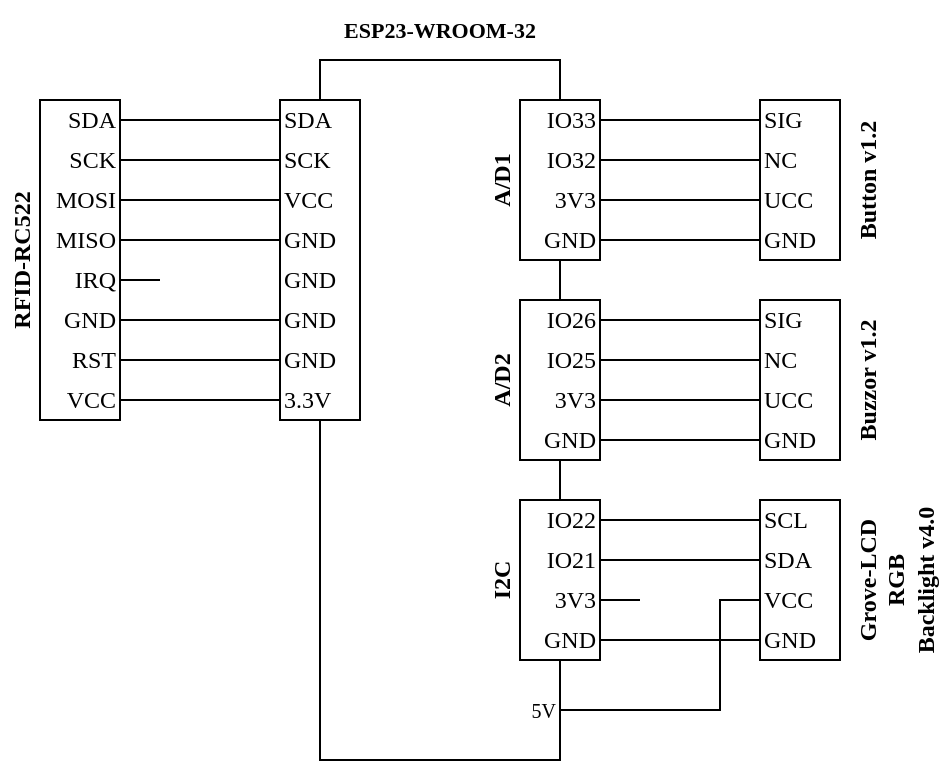 <mxfile version="13.3.6" type="github"><diagram name="Page-1" id="7e0a89b8-554c-2b80-1dc8-d5c74ca68de4"><mxGraphModel dx="1275" dy="265" grid="1" gridSize="10" guides="1" tooltips="1" connect="1" arrows="1" fold="1" page="0" pageScale="1" pageWidth="1100" pageHeight="850" background="#ffffff" math="0" shadow="0"><root><mxCell id="0"/><mxCell id="1" parent="0"/><mxCell id="OCFGjHANuw2ZX8k5ZYuI-47" value="" style="whiteSpace=wrap;html=1;rounded=0;fillColor=none;gradientColor=none;fontFamily=Verdana;align=left;" vertex="1" parent="1"><mxGeometry x="-580" y="100" width="120" height="350" as="geometry"/></mxCell><mxCell id="OCFGjHANuw2ZX8k5ZYuI-9" value="" style="whiteSpace=wrap;html=1;" vertex="1" parent="1"><mxGeometry x="-480" y="120" width="40" height="80" as="geometry"/></mxCell><mxCell id="OCFGjHANuw2ZX8k5ZYuI-10" value="IO33" style="text;html=1;strokeColor=none;fillColor=none;align=right;verticalAlign=middle;whiteSpace=wrap;rounded=0;fontFamily=Verdana;" vertex="1" parent="1"><mxGeometry x="-480" y="120" width="40" height="20" as="geometry"/></mxCell><mxCell id="OCFGjHANuw2ZX8k5ZYuI-11" value="IO32" style="text;html=1;strokeColor=none;fillColor=none;align=right;verticalAlign=middle;whiteSpace=wrap;rounded=0;fontFamily=Verdana;" vertex="1" parent="1"><mxGeometry x="-480" y="140" width="40" height="20" as="geometry"/></mxCell><mxCell id="OCFGjHANuw2ZX8k5ZYuI-12" value="3V3" style="text;html=1;strokeColor=none;fillColor=none;align=right;verticalAlign=middle;whiteSpace=wrap;rounded=0;fontFamily=Verdana;" vertex="1" parent="1"><mxGeometry x="-480" y="160" width="40" height="20" as="geometry"/></mxCell><mxCell id="OCFGjHANuw2ZX8k5ZYuI-13" value="GND" style="text;html=1;strokeColor=none;fillColor=none;align=right;verticalAlign=middle;whiteSpace=wrap;rounded=0;fontFamily=Verdana;" vertex="1" parent="1"><mxGeometry x="-480" y="180" width="40" height="20" as="geometry"/></mxCell><mxCell id="OCFGjHANuw2ZX8k5ZYuI-14" value="A/D1" style="text;html=1;strokeColor=none;fillColor=none;align=center;verticalAlign=bottom;whiteSpace=wrap;rounded=0;fontFamily=Verdana;fontStyle=1;horizontal=0;" vertex="1" parent="1"><mxGeometry x="-500" y="120" width="20" height="80" as="geometry"/></mxCell><mxCell id="OCFGjHANuw2ZX8k5ZYuI-18" value="" style="endArrow=none;html=1;fontFamily=Verdana;exitX=1;exitY=0.5;exitDx=0;exitDy=0;rounded=0;edgeStyle=elbowEdgeStyle;entryX=0;entryY=0.5;entryDx=0;entryDy=0;" edge="1" parent="1" source="OCFGjHANuw2ZX8k5ZYuI-10" target="OCFGjHANuw2ZX8k5ZYuI-36"><mxGeometry width="50" height="50" relative="1" as="geometry"><mxPoint x="-400" y="160" as="sourcePoint"/><mxPoint x="-420" y="130" as="targetPoint"/></mxGeometry></mxCell><mxCell id="OCFGjHANuw2ZX8k5ZYuI-20" value="" style="endArrow=none;html=1;fontFamily=Verdana;exitX=1;exitY=0.5;exitDx=0;exitDy=0;rounded=0;edgeStyle=elbowEdgeStyle;entryX=0;entryY=0.5;entryDx=0;entryDy=0;" edge="1" parent="1" source="OCFGjHANuw2ZX8k5ZYuI-11" target="OCFGjHANuw2ZX8k5ZYuI-37"><mxGeometry width="50" height="50" relative="1" as="geometry"><mxPoint x="-430" y="140" as="sourcePoint"/><mxPoint x="-420" y="150" as="targetPoint"/></mxGeometry></mxCell><mxCell id="OCFGjHANuw2ZX8k5ZYuI-21" value="" style="endArrow=none;html=1;fontFamily=Verdana;exitX=1;exitY=0.5;exitDx=0;exitDy=0;rounded=0;edgeStyle=elbowEdgeStyle;entryX=0;entryY=0.5;entryDx=0;entryDy=0;" edge="1" parent="1" source="OCFGjHANuw2ZX8k5ZYuI-12" target="OCFGjHANuw2ZX8k5ZYuI-38"><mxGeometry width="50" height="50" relative="1" as="geometry"><mxPoint x="-430" y="160" as="sourcePoint"/><mxPoint x="-420" y="170" as="targetPoint"/></mxGeometry></mxCell><mxCell id="OCFGjHANuw2ZX8k5ZYuI-22" value="" style="endArrow=none;html=1;fontFamily=Verdana;exitX=1;exitY=0.5;exitDx=0;exitDy=0;rounded=0;edgeStyle=elbowEdgeStyle;entryX=0;entryY=0.5;entryDx=0;entryDy=0;" edge="1" parent="1" source="OCFGjHANuw2ZX8k5ZYuI-13" target="OCFGjHANuw2ZX8k5ZYuI-39"><mxGeometry width="50" height="50" relative="1" as="geometry"><mxPoint x="-430" y="180" as="sourcePoint"/><mxPoint x="-420" y="190" as="targetPoint"/></mxGeometry></mxCell><mxCell id="OCFGjHANuw2ZX8k5ZYuI-35" value="" style="whiteSpace=wrap;html=1;" vertex="1" parent="1"><mxGeometry x="-360" y="120" width="40" height="80" as="geometry"/></mxCell><mxCell id="OCFGjHANuw2ZX8k5ZYuI-36" value="SIG" style="text;html=1;strokeColor=none;fillColor=none;align=left;verticalAlign=middle;whiteSpace=wrap;rounded=0;fontFamily=Verdana;" vertex="1" parent="1"><mxGeometry x="-360" y="120" width="40" height="20" as="geometry"/></mxCell><mxCell id="OCFGjHANuw2ZX8k5ZYuI-37" value="NC" style="text;html=1;strokeColor=none;fillColor=none;align=left;verticalAlign=middle;whiteSpace=wrap;rounded=0;fontFamily=Verdana;" vertex="1" parent="1"><mxGeometry x="-360" y="140" width="40" height="20" as="geometry"/></mxCell><mxCell id="OCFGjHANuw2ZX8k5ZYuI-38" value="UCC" style="text;html=1;strokeColor=none;fillColor=none;align=left;verticalAlign=middle;whiteSpace=wrap;rounded=0;fontFamily=Verdana;" vertex="1" parent="1"><mxGeometry x="-360" y="160" width="40" height="20" as="geometry"/></mxCell><mxCell id="OCFGjHANuw2ZX8k5ZYuI-39" value="GND" style="text;html=1;strokeColor=none;fillColor=none;align=left;verticalAlign=middle;whiteSpace=wrap;rounded=0;fontFamily=Verdana;" vertex="1" parent="1"><mxGeometry x="-360" y="180" width="40" height="20" as="geometry"/></mxCell><mxCell id="OCFGjHANuw2ZX8k5ZYuI-40" value="Button v1.2" style="text;html=1;strokeColor=none;fillColor=none;align=center;verticalAlign=top;whiteSpace=wrap;rounded=0;fontFamily=Verdana;fontStyle=1;horizontal=0;" vertex="1" parent="1"><mxGeometry x="-320" y="120" width="20" height="80" as="geometry"/></mxCell><mxCell id="OCFGjHANuw2ZX8k5ZYuI-48" value="" style="whiteSpace=wrap;html=1;" vertex="1" parent="1"><mxGeometry x="-480" y="220" width="40" height="80" as="geometry"/></mxCell><mxCell id="OCFGjHANuw2ZX8k5ZYuI-49" value="IO26" style="text;html=1;strokeColor=none;fillColor=none;align=right;verticalAlign=middle;whiteSpace=wrap;rounded=0;fontFamily=Verdana;" vertex="1" parent="1"><mxGeometry x="-480" y="220" width="40" height="20" as="geometry"/></mxCell><mxCell id="OCFGjHANuw2ZX8k5ZYuI-50" value="IO25" style="text;html=1;strokeColor=none;fillColor=none;align=right;verticalAlign=middle;whiteSpace=wrap;rounded=0;fontFamily=Verdana;" vertex="1" parent="1"><mxGeometry x="-480" y="240" width="40" height="20" as="geometry"/></mxCell><mxCell id="OCFGjHANuw2ZX8k5ZYuI-51" value="3V3" style="text;html=1;strokeColor=none;fillColor=none;align=right;verticalAlign=middle;whiteSpace=wrap;rounded=0;fontFamily=Verdana;" vertex="1" parent="1"><mxGeometry x="-480" y="260" width="40" height="20" as="geometry"/></mxCell><mxCell id="OCFGjHANuw2ZX8k5ZYuI-52" value="GND" style="text;html=1;strokeColor=none;fillColor=none;align=right;verticalAlign=middle;whiteSpace=wrap;rounded=0;fontFamily=Verdana;" vertex="1" parent="1"><mxGeometry x="-480" y="280" width="40" height="20" as="geometry"/></mxCell><mxCell id="OCFGjHANuw2ZX8k5ZYuI-53" value="A/D2" style="text;html=1;strokeColor=none;fillColor=none;align=center;verticalAlign=bottom;whiteSpace=wrap;rounded=0;fontFamily=Verdana;fontStyle=1;horizontal=0;" vertex="1" parent="1"><mxGeometry x="-500" y="220" width="20" height="80" as="geometry"/></mxCell><mxCell id="OCFGjHANuw2ZX8k5ZYuI-54" value="" style="endArrow=none;html=1;fontFamily=Verdana;exitX=1;exitY=0.5;exitDx=0;exitDy=0;rounded=0;edgeStyle=elbowEdgeStyle;entryX=0;entryY=0.5;entryDx=0;entryDy=0;" edge="1" parent="1" source="OCFGjHANuw2ZX8k5ZYuI-49" target="OCFGjHANuw2ZX8k5ZYuI-59"><mxGeometry width="50" height="50" relative="1" as="geometry"><mxPoint x="-400" y="260" as="sourcePoint"/><mxPoint x="-420" y="230" as="targetPoint"/></mxGeometry></mxCell><mxCell id="OCFGjHANuw2ZX8k5ZYuI-55" value="" style="endArrow=none;html=1;fontFamily=Verdana;exitX=1;exitY=0.5;exitDx=0;exitDy=0;rounded=0;edgeStyle=elbowEdgeStyle;entryX=0;entryY=0.5;entryDx=0;entryDy=0;" edge="1" parent="1" source="OCFGjHANuw2ZX8k5ZYuI-50" target="OCFGjHANuw2ZX8k5ZYuI-60"><mxGeometry width="50" height="50" relative="1" as="geometry"><mxPoint x="-430" y="240" as="sourcePoint"/><mxPoint x="-420" y="250" as="targetPoint"/></mxGeometry></mxCell><mxCell id="OCFGjHANuw2ZX8k5ZYuI-56" value="" style="endArrow=none;html=1;fontFamily=Verdana;exitX=1;exitY=0.5;exitDx=0;exitDy=0;rounded=0;edgeStyle=elbowEdgeStyle;entryX=0;entryY=0.5;entryDx=0;entryDy=0;" edge="1" parent="1" source="OCFGjHANuw2ZX8k5ZYuI-51" target="OCFGjHANuw2ZX8k5ZYuI-61"><mxGeometry width="50" height="50" relative="1" as="geometry"><mxPoint x="-430" y="260" as="sourcePoint"/><mxPoint x="-420" y="270" as="targetPoint"/></mxGeometry></mxCell><mxCell id="OCFGjHANuw2ZX8k5ZYuI-57" value="" style="endArrow=none;html=1;fontFamily=Verdana;exitX=1;exitY=0.5;exitDx=0;exitDy=0;rounded=0;edgeStyle=elbowEdgeStyle;entryX=0;entryY=0.5;entryDx=0;entryDy=0;" edge="1" parent="1" source="OCFGjHANuw2ZX8k5ZYuI-52" target="OCFGjHANuw2ZX8k5ZYuI-62"><mxGeometry width="50" height="50" relative="1" as="geometry"><mxPoint x="-430" y="280" as="sourcePoint"/><mxPoint x="-420" y="290" as="targetPoint"/></mxGeometry></mxCell><mxCell id="OCFGjHANuw2ZX8k5ZYuI-58" value="" style="whiteSpace=wrap;html=1;" vertex="1" parent="1"><mxGeometry x="-360" y="220" width="40" height="80" as="geometry"/></mxCell><mxCell id="OCFGjHANuw2ZX8k5ZYuI-59" value="SIG" style="text;html=1;strokeColor=none;fillColor=none;align=left;verticalAlign=middle;whiteSpace=wrap;rounded=0;fontFamily=Verdana;" vertex="1" parent="1"><mxGeometry x="-360" y="220" width="40" height="20" as="geometry"/></mxCell><mxCell id="OCFGjHANuw2ZX8k5ZYuI-60" value="NC" style="text;html=1;strokeColor=none;fillColor=none;align=left;verticalAlign=middle;whiteSpace=wrap;rounded=0;fontFamily=Verdana;" vertex="1" parent="1"><mxGeometry x="-360" y="240" width="40" height="20" as="geometry"/></mxCell><mxCell id="OCFGjHANuw2ZX8k5ZYuI-61" value="UCC" style="text;html=1;strokeColor=none;fillColor=none;align=left;verticalAlign=middle;whiteSpace=wrap;rounded=0;fontFamily=Verdana;" vertex="1" parent="1"><mxGeometry x="-360" y="260" width="40" height="20" as="geometry"/></mxCell><mxCell id="OCFGjHANuw2ZX8k5ZYuI-62" value="GND" style="text;html=1;strokeColor=none;fillColor=none;align=left;verticalAlign=middle;whiteSpace=wrap;rounded=0;fontFamily=Verdana;" vertex="1" parent="1"><mxGeometry x="-360" y="280" width="40" height="20" as="geometry"/></mxCell><mxCell id="OCFGjHANuw2ZX8k5ZYuI-63" value="Buzzor v1.2" style="text;html=1;strokeColor=none;fillColor=none;align=center;verticalAlign=top;whiteSpace=wrap;rounded=0;fontFamily=Verdana;fontStyle=1;horizontal=0;" vertex="1" parent="1"><mxGeometry x="-320" y="220" width="20" height="80" as="geometry"/></mxCell><mxCell id="OCFGjHANuw2ZX8k5ZYuI-64" value="" style="whiteSpace=wrap;html=1;" vertex="1" parent="1"><mxGeometry x="-480" y="320" width="40" height="80" as="geometry"/></mxCell><mxCell id="OCFGjHANuw2ZX8k5ZYuI-65" value="IO22" style="text;html=1;strokeColor=none;fillColor=none;align=right;verticalAlign=middle;whiteSpace=wrap;rounded=0;fontFamily=Verdana;" vertex="1" parent="1"><mxGeometry x="-480" y="320" width="40" height="20" as="geometry"/></mxCell><mxCell id="OCFGjHANuw2ZX8k5ZYuI-66" value="IO21" style="text;html=1;strokeColor=none;fillColor=none;align=right;verticalAlign=middle;whiteSpace=wrap;rounded=0;fontFamily=Verdana;" vertex="1" parent="1"><mxGeometry x="-480" y="340" width="40" height="20" as="geometry"/></mxCell><mxCell id="OCFGjHANuw2ZX8k5ZYuI-67" value="3V3" style="text;html=1;strokeColor=none;fillColor=none;align=right;verticalAlign=middle;whiteSpace=wrap;rounded=0;fontFamily=Verdana;" vertex="1" parent="1"><mxGeometry x="-480" y="360" width="40" height="20" as="geometry"/></mxCell><mxCell id="OCFGjHANuw2ZX8k5ZYuI-68" value="GND" style="text;html=1;strokeColor=none;fillColor=none;align=right;verticalAlign=middle;whiteSpace=wrap;rounded=0;fontFamily=Verdana;" vertex="1" parent="1"><mxGeometry x="-480" y="380" width="40" height="20" as="geometry"/></mxCell><mxCell id="OCFGjHANuw2ZX8k5ZYuI-69" value="I2C" style="text;html=1;strokeColor=none;fillColor=none;align=center;verticalAlign=bottom;whiteSpace=wrap;rounded=0;fontFamily=Verdana;fontStyle=1;horizontal=0;" vertex="1" parent="1"><mxGeometry x="-500" y="320" width="20" height="80" as="geometry"/></mxCell><mxCell id="OCFGjHANuw2ZX8k5ZYuI-70" value="" style="endArrow=none;html=1;fontFamily=Verdana;exitX=1;exitY=0.5;exitDx=0;exitDy=0;rounded=0;edgeStyle=elbowEdgeStyle;entryX=0;entryY=0.5;entryDx=0;entryDy=0;" edge="1" parent="1" source="OCFGjHANuw2ZX8k5ZYuI-65" target="OCFGjHANuw2ZX8k5ZYuI-75"><mxGeometry width="50" height="50" relative="1" as="geometry"><mxPoint x="-400" y="360" as="sourcePoint"/><mxPoint x="-420" y="330" as="targetPoint"/></mxGeometry></mxCell><mxCell id="OCFGjHANuw2ZX8k5ZYuI-71" value="" style="endArrow=none;html=1;fontFamily=Verdana;exitX=1;exitY=0.5;exitDx=0;exitDy=0;rounded=0;edgeStyle=elbowEdgeStyle;entryX=0;entryY=0.5;entryDx=0;entryDy=0;" edge="1" parent="1" source="OCFGjHANuw2ZX8k5ZYuI-66" target="OCFGjHANuw2ZX8k5ZYuI-76"><mxGeometry width="50" height="50" relative="1" as="geometry"><mxPoint x="-430" y="340" as="sourcePoint"/><mxPoint x="-420" y="350" as="targetPoint"/></mxGeometry></mxCell><mxCell id="OCFGjHANuw2ZX8k5ZYuI-72" value="" style="endArrow=none;html=1;fontFamily=Verdana;exitX=1;exitY=0.5;exitDx=0;exitDy=0;rounded=0;edgeStyle=elbowEdgeStyle;" edge="1" parent="1" source="OCFGjHANuw2ZX8k5ZYuI-67"><mxGeometry width="50" height="50" relative="1" as="geometry"><mxPoint x="-430" y="360" as="sourcePoint"/><mxPoint x="-420" y="370" as="targetPoint"/></mxGeometry></mxCell><mxCell id="OCFGjHANuw2ZX8k5ZYuI-73" value="" style="endArrow=none;html=1;fontFamily=Verdana;exitX=1;exitY=0.5;exitDx=0;exitDy=0;rounded=0;edgeStyle=elbowEdgeStyle;entryX=0;entryY=0.5;entryDx=0;entryDy=0;" edge="1" parent="1" source="OCFGjHANuw2ZX8k5ZYuI-68" target="OCFGjHANuw2ZX8k5ZYuI-78"><mxGeometry width="50" height="50" relative="1" as="geometry"><mxPoint x="-430" y="380" as="sourcePoint"/><mxPoint x="-420" y="390" as="targetPoint"/></mxGeometry></mxCell><mxCell id="OCFGjHANuw2ZX8k5ZYuI-74" value="" style="whiteSpace=wrap;html=1;" vertex="1" parent="1"><mxGeometry x="-360" y="320" width="40" height="80" as="geometry"/></mxCell><mxCell id="OCFGjHANuw2ZX8k5ZYuI-75" value="SCL" style="text;html=1;strokeColor=none;fillColor=none;align=left;verticalAlign=middle;whiteSpace=wrap;rounded=0;fontFamily=Verdana;" vertex="1" parent="1"><mxGeometry x="-360" y="320" width="40" height="20" as="geometry"/></mxCell><mxCell id="OCFGjHANuw2ZX8k5ZYuI-76" value="SDA" style="text;html=1;strokeColor=none;fillColor=none;align=left;verticalAlign=middle;whiteSpace=wrap;rounded=0;fontFamily=Verdana;" vertex="1" parent="1"><mxGeometry x="-360" y="340" width="40" height="20" as="geometry"/></mxCell><mxCell id="OCFGjHANuw2ZX8k5ZYuI-112" style="edgeStyle=elbowEdgeStyle;rounded=0;orthogonalLoop=1;jettySize=auto;html=1;fontFamily=Verdana;fontSize=11;endArrow=none;endFill=0;entryX=1;entryY=0.5;entryDx=0;entryDy=0;" edge="1" parent="1" source="OCFGjHANuw2ZX8k5ZYuI-77" target="OCFGjHANuw2ZX8k5ZYuI-113"><mxGeometry relative="1" as="geometry"><mxPoint x="-420" y="450" as="targetPoint"/><Array as="points"><mxPoint x="-380" y="400"/><mxPoint x="-390" y="370"/></Array></mxGeometry></mxCell><mxCell id="OCFGjHANuw2ZX8k5ZYuI-77" value="VCC" style="text;html=1;strokeColor=none;fillColor=none;align=left;verticalAlign=middle;whiteSpace=wrap;rounded=0;fontFamily=Verdana;" vertex="1" parent="1"><mxGeometry x="-360" y="360" width="40" height="20" as="geometry"/></mxCell><mxCell id="OCFGjHANuw2ZX8k5ZYuI-78" value="GND" style="text;html=1;strokeColor=none;fillColor=none;align=left;verticalAlign=middle;whiteSpace=wrap;rounded=0;fontFamily=Verdana;" vertex="1" parent="1"><mxGeometry x="-360" y="380" width="40" height="20" as="geometry"/></mxCell><mxCell id="OCFGjHANuw2ZX8k5ZYuI-79" value="Grove-LCD RGB Backlight v4.0" style="text;html=1;strokeColor=none;fillColor=none;align=center;verticalAlign=top;whiteSpace=wrap;rounded=0;fontFamily=Verdana;fontStyle=1;horizontal=0;" vertex="1" parent="1"><mxGeometry x="-320" y="320" width="20" height="80" as="geometry"/></mxCell><mxCell id="OCFGjHANuw2ZX8k5ZYuI-80" value="" style="whiteSpace=wrap;html=1;" vertex="1" parent="1"><mxGeometry x="-720" y="120" width="40" height="160" as="geometry"/></mxCell><mxCell id="OCFGjHANuw2ZX8k5ZYuI-81" value="SDA" style="text;html=1;strokeColor=none;fillColor=none;align=right;verticalAlign=middle;whiteSpace=wrap;rounded=0;fontFamily=Verdana;" vertex="1" parent="1"><mxGeometry x="-720" y="120" width="40" height="20" as="geometry"/></mxCell><mxCell id="OCFGjHANuw2ZX8k5ZYuI-82" value="SCK" style="text;html=1;strokeColor=none;fillColor=none;align=right;verticalAlign=middle;whiteSpace=wrap;rounded=0;fontFamily=Verdana;" vertex="1" parent="1"><mxGeometry x="-720" y="140" width="40" height="20" as="geometry"/></mxCell><mxCell id="OCFGjHANuw2ZX8k5ZYuI-83" value="MOSI" style="text;html=1;strokeColor=none;fillColor=none;align=right;verticalAlign=middle;whiteSpace=wrap;rounded=0;fontFamily=Verdana;" vertex="1" parent="1"><mxGeometry x="-720" y="160" width="40" height="20" as="geometry"/></mxCell><mxCell id="OCFGjHANuw2ZX8k5ZYuI-84" value="MISO" style="text;html=1;strokeColor=none;fillColor=none;align=right;verticalAlign=middle;whiteSpace=wrap;rounded=0;fontFamily=Verdana;" vertex="1" parent="1"><mxGeometry x="-720" y="180" width="40" height="20" as="geometry"/></mxCell><mxCell id="OCFGjHANuw2ZX8k5ZYuI-85" value="RFID-RC522" style="text;html=1;strokeColor=none;fillColor=none;align=center;verticalAlign=bottom;whiteSpace=wrap;rounded=0;fontFamily=Verdana;fontStyle=1;horizontal=0;" vertex="1" parent="1"><mxGeometry x="-740" y="120" width="20" height="160" as="geometry"/></mxCell><mxCell id="OCFGjHANuw2ZX8k5ZYuI-86" value="" style="endArrow=none;html=1;fontFamily=Verdana;exitX=1;exitY=0.5;exitDx=0;exitDy=0;rounded=0;edgeStyle=elbowEdgeStyle;entryX=0;entryY=0.5;entryDx=0;entryDy=0;" edge="1" parent="1" source="OCFGjHANuw2ZX8k5ZYuI-81" target="OCFGjHANuw2ZX8k5ZYuI-91"><mxGeometry width="50" height="50" relative="1" as="geometry"><mxPoint x="-690" y="160" as="sourcePoint"/><mxPoint x="-710" y="130" as="targetPoint"/></mxGeometry></mxCell><mxCell id="OCFGjHANuw2ZX8k5ZYuI-87" value="" style="endArrow=none;html=1;fontFamily=Verdana;exitX=1;exitY=0.5;exitDx=0;exitDy=0;rounded=0;edgeStyle=elbowEdgeStyle;entryX=0;entryY=0.5;entryDx=0;entryDy=0;" edge="1" parent="1" source="OCFGjHANuw2ZX8k5ZYuI-82" target="OCFGjHANuw2ZX8k5ZYuI-92"><mxGeometry width="50" height="50" relative="1" as="geometry"><mxPoint x="-720" y="140" as="sourcePoint"/><mxPoint x="-710" y="150" as="targetPoint"/></mxGeometry></mxCell><mxCell id="OCFGjHANuw2ZX8k5ZYuI-88" value="" style="endArrow=none;html=1;fontFamily=Verdana;exitX=1;exitY=0.5;exitDx=0;exitDy=0;rounded=0;edgeStyle=elbowEdgeStyle;entryX=0;entryY=0.5;entryDx=0;entryDy=0;" edge="1" parent="1" source="OCFGjHANuw2ZX8k5ZYuI-83" target="OCFGjHANuw2ZX8k5ZYuI-93"><mxGeometry width="50" height="50" relative="1" as="geometry"><mxPoint x="-720" y="160" as="sourcePoint"/><mxPoint x="-710" y="170" as="targetPoint"/></mxGeometry></mxCell><mxCell id="OCFGjHANuw2ZX8k5ZYuI-89" value="" style="endArrow=none;html=1;fontFamily=Verdana;exitX=1;exitY=0.5;exitDx=0;exitDy=0;rounded=0;edgeStyle=elbowEdgeStyle;entryX=0;entryY=0.5;entryDx=0;entryDy=0;" edge="1" parent="1" source="OCFGjHANuw2ZX8k5ZYuI-84" target="OCFGjHANuw2ZX8k5ZYuI-94"><mxGeometry width="50" height="50" relative="1" as="geometry"><mxPoint x="-720" y="180" as="sourcePoint"/><mxPoint x="-710" y="190" as="targetPoint"/></mxGeometry></mxCell><mxCell id="OCFGjHANuw2ZX8k5ZYuI-90" value="" style="whiteSpace=wrap;html=1;" vertex="1" parent="1"><mxGeometry x="-600" y="120" width="40" height="160" as="geometry"/></mxCell><mxCell id="OCFGjHANuw2ZX8k5ZYuI-91" value="SDA" style="text;html=1;strokeColor=none;fillColor=none;align=left;verticalAlign=middle;whiteSpace=wrap;rounded=0;fontFamily=Verdana;" vertex="1" parent="1"><mxGeometry x="-600" y="120" width="40" height="20" as="geometry"/></mxCell><mxCell id="OCFGjHANuw2ZX8k5ZYuI-92" value="SCK" style="text;html=1;strokeColor=none;fillColor=none;align=left;verticalAlign=middle;whiteSpace=wrap;rounded=0;fontFamily=Verdana;" vertex="1" parent="1"><mxGeometry x="-600" y="140" width="40" height="20" as="geometry"/></mxCell><mxCell id="OCFGjHANuw2ZX8k5ZYuI-93" value="VCC" style="text;html=1;strokeColor=none;fillColor=none;align=left;verticalAlign=middle;whiteSpace=wrap;rounded=0;fontFamily=Verdana;" vertex="1" parent="1"><mxGeometry x="-600" y="160" width="40" height="20" as="geometry"/></mxCell><mxCell id="OCFGjHANuw2ZX8k5ZYuI-94" value="GND" style="text;html=1;strokeColor=none;fillColor=none;align=left;verticalAlign=middle;whiteSpace=wrap;rounded=0;fontFamily=Verdana;" vertex="1" parent="1"><mxGeometry x="-600" y="180" width="40" height="20" as="geometry"/></mxCell><mxCell id="OCFGjHANuw2ZX8k5ZYuI-96" value="IRQ" style="text;html=1;strokeColor=none;fillColor=none;align=right;verticalAlign=middle;whiteSpace=wrap;rounded=0;fontFamily=Verdana;" vertex="1" parent="1"><mxGeometry x="-720" y="200" width="40" height="20" as="geometry"/></mxCell><mxCell id="OCFGjHANuw2ZX8k5ZYuI-97" value="" style="endArrow=none;html=1;fontFamily=Verdana;exitX=1;exitY=0.5;exitDx=0;exitDy=0;rounded=0;edgeStyle=elbowEdgeStyle;" edge="1" parent="1" source="OCFGjHANuw2ZX8k5ZYuI-96"><mxGeometry width="50" height="50" relative="1" as="geometry"><mxPoint x="-720" y="200" as="sourcePoint"/><mxPoint x="-660" y="210" as="targetPoint"/></mxGeometry></mxCell><mxCell id="OCFGjHANuw2ZX8k5ZYuI-98" value="GND" style="text;html=1;strokeColor=none;fillColor=none;align=left;verticalAlign=middle;whiteSpace=wrap;rounded=0;fontFamily=Verdana;" vertex="1" parent="1"><mxGeometry x="-600" y="200" width="40" height="20" as="geometry"/></mxCell><mxCell id="OCFGjHANuw2ZX8k5ZYuI-99" value="GND" style="text;html=1;strokeColor=none;fillColor=none;align=right;verticalAlign=middle;whiteSpace=wrap;rounded=0;fontFamily=Verdana;" vertex="1" parent="1"><mxGeometry x="-720" y="220" width="40" height="20" as="geometry"/></mxCell><mxCell id="OCFGjHANuw2ZX8k5ZYuI-100" value="" style="endArrow=none;html=1;fontFamily=Verdana;exitX=1;exitY=0.5;exitDx=0;exitDy=0;rounded=0;edgeStyle=elbowEdgeStyle;entryX=0;entryY=0.5;entryDx=0;entryDy=0;" edge="1" parent="1" source="OCFGjHANuw2ZX8k5ZYuI-99" target="OCFGjHANuw2ZX8k5ZYuI-101"><mxGeometry width="50" height="50" relative="1" as="geometry"><mxPoint x="-720" y="220" as="sourcePoint"/><mxPoint x="-710" y="230" as="targetPoint"/></mxGeometry></mxCell><mxCell id="OCFGjHANuw2ZX8k5ZYuI-101" value="GND" style="text;html=1;strokeColor=none;fillColor=none;align=left;verticalAlign=middle;whiteSpace=wrap;rounded=0;fontFamily=Verdana;" vertex="1" parent="1"><mxGeometry x="-600" y="220" width="40" height="20" as="geometry"/></mxCell><mxCell id="OCFGjHANuw2ZX8k5ZYuI-102" value="RST" style="text;html=1;strokeColor=none;fillColor=none;align=right;verticalAlign=middle;whiteSpace=wrap;rounded=0;fontFamily=Verdana;" vertex="1" parent="1"><mxGeometry x="-720" y="240" width="40" height="20" as="geometry"/></mxCell><mxCell id="OCFGjHANuw2ZX8k5ZYuI-103" value="" style="endArrow=none;html=1;fontFamily=Verdana;exitX=1;exitY=0.5;exitDx=0;exitDy=0;rounded=0;edgeStyle=elbowEdgeStyle;entryX=0;entryY=0.5;entryDx=0;entryDy=0;" edge="1" parent="1" source="OCFGjHANuw2ZX8k5ZYuI-102" target="OCFGjHANuw2ZX8k5ZYuI-104"><mxGeometry width="50" height="50" relative="1" as="geometry"><mxPoint x="-720" y="240" as="sourcePoint"/><mxPoint x="-710" y="250" as="targetPoint"/></mxGeometry></mxCell><mxCell id="OCFGjHANuw2ZX8k5ZYuI-104" value="GND" style="text;html=1;strokeColor=none;fillColor=none;align=left;verticalAlign=middle;whiteSpace=wrap;rounded=0;fontFamily=Verdana;" vertex="1" parent="1"><mxGeometry x="-600" y="240" width="40" height="20" as="geometry"/></mxCell><mxCell id="OCFGjHANuw2ZX8k5ZYuI-105" value="VCC" style="text;html=1;strokeColor=none;fillColor=none;align=right;verticalAlign=middle;whiteSpace=wrap;rounded=0;fontFamily=Verdana;" vertex="1" parent="1"><mxGeometry x="-720" y="260" width="40" height="20" as="geometry"/></mxCell><mxCell id="OCFGjHANuw2ZX8k5ZYuI-106" value="" style="endArrow=none;html=1;fontFamily=Verdana;exitX=1;exitY=0.5;exitDx=0;exitDy=0;rounded=0;edgeStyle=elbowEdgeStyle;entryX=0;entryY=0.5;entryDx=0;entryDy=0;" edge="1" parent="1" source="OCFGjHANuw2ZX8k5ZYuI-105" target="OCFGjHANuw2ZX8k5ZYuI-107"><mxGeometry width="50" height="50" relative="1" as="geometry"><mxPoint x="-720" y="260" as="sourcePoint"/><mxPoint x="-710" y="270" as="targetPoint"/></mxGeometry></mxCell><mxCell id="OCFGjHANuw2ZX8k5ZYuI-107" value="3.3V" style="text;html=1;strokeColor=none;fillColor=none;align=left;verticalAlign=middle;whiteSpace=wrap;rounded=0;fontFamily=Verdana;" vertex="1" parent="1"><mxGeometry x="-600" y="260" width="40" height="20" as="geometry"/></mxCell><mxCell id="OCFGjHANuw2ZX8k5ZYuI-111" value="ESP23-WROOM-32" style="text;html=1;strokeColor=none;fillColor=none;align=center;verticalAlign=middle;whiteSpace=wrap;rounded=0;fontFamily=Verdana;fontStyle=1;horizontal=1;fontSize=11;" vertex="1" parent="1"><mxGeometry x="-580" y="70" width="120" height="30" as="geometry"/></mxCell><mxCell id="OCFGjHANuw2ZX8k5ZYuI-113" value="5V" style="text;html=1;strokeColor=none;fillColor=none;align=right;verticalAlign=middle;whiteSpace=wrap;rounded=0;fontFamily=Verdana;fontStyle=0;horizontal=1;fontSize=10;" vertex="1" parent="1"><mxGeometry x="-500" y="420" width="40" height="10" as="geometry"/></mxCell></root></mxGraphModel></diagram></mxfile>